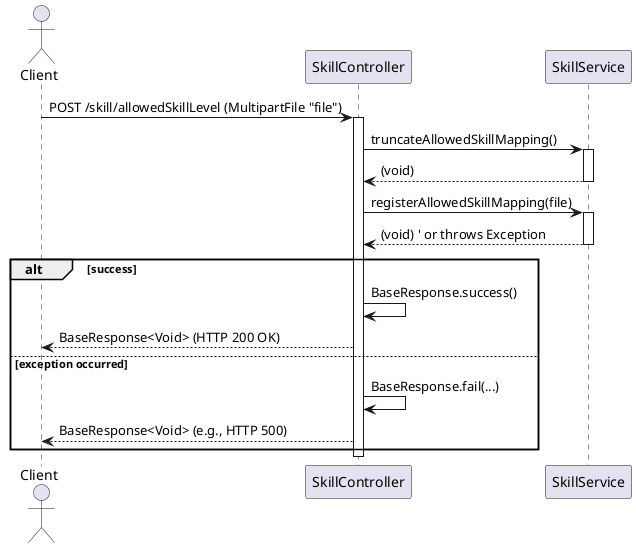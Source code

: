 @startuml
actor Client
participant SkillController
participant SkillService

Client -> SkillController: POST /skill/allowedSkillLevel (MultipartFile "file")
activate SkillController
SkillController -> SkillService: truncateAllowedSkillMapping()
activate SkillService
SkillService --> SkillController: (void)
deactivate SkillService
SkillController -> SkillService: registerAllowedSkillMapping(file)
activate SkillService
SkillService --> SkillController: (void) ' or throws Exception
deactivate SkillService
alt success
  SkillController -> SkillController: BaseResponse.success()
  SkillController --> Client: BaseResponse<Void> (HTTP 200 OK)
else exception occurred
  SkillController -> SkillController: BaseResponse.fail(...)
  SkillController --> Client: BaseResponse<Void> (e.g., HTTP 500)
end
deactivate SkillController
@enduml
